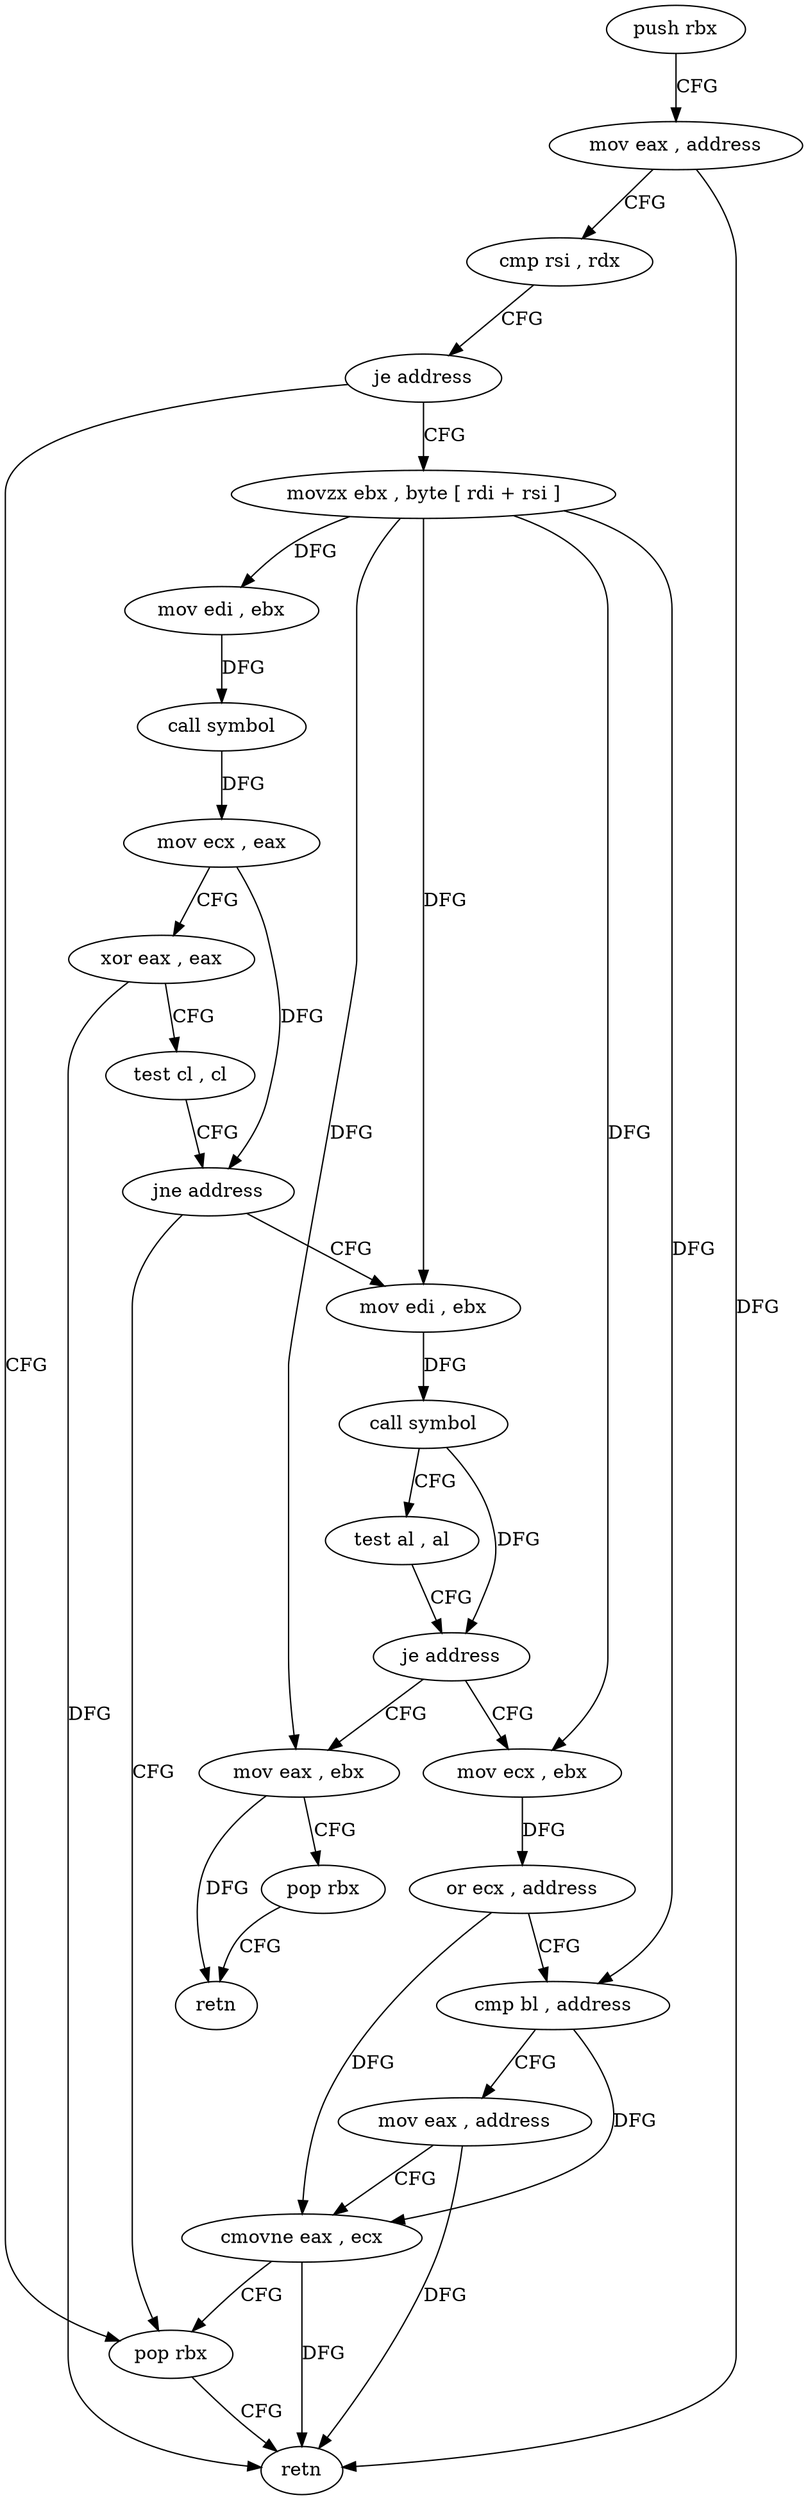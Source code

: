 digraph "func" {
"4238752" [label = "push rbx" ]
"4238753" [label = "mov eax , address" ]
"4238758" [label = "cmp rsi , rdx" ]
"4238761" [label = "je address" ]
"4238816" [label = "pop rbx" ]
"4238763" [label = "movzx ebx , byte [ rdi + rsi ]" ]
"4238817" [label = "retn" ]
"4238767" [label = "mov edi , ebx" ]
"4238769" [label = "call symbol" ]
"4238774" [label = "mov ecx , eax" ]
"4238776" [label = "xor eax , eax" ]
"4238778" [label = "test cl , cl" ]
"4238780" [label = "jne address" ]
"4238782" [label = "mov edi , ebx" ]
"4238784" [label = "call symbol" ]
"4238789" [label = "test al , al" ]
"4238791" [label = "je address" ]
"4238797" [label = "mov ecx , ebx" ]
"4238793" [label = "mov eax , ebx" ]
"4238799" [label = "or ecx , address" ]
"4238805" [label = "cmp bl , address" ]
"4238808" [label = "mov eax , address" ]
"4238813" [label = "cmovne eax , ecx" ]
"4238795" [label = "pop rbx" ]
"4238796" [label = "retn" ]
"4238752" -> "4238753" [ label = "CFG" ]
"4238753" -> "4238758" [ label = "CFG" ]
"4238753" -> "4238817" [ label = "DFG" ]
"4238758" -> "4238761" [ label = "CFG" ]
"4238761" -> "4238816" [ label = "CFG" ]
"4238761" -> "4238763" [ label = "CFG" ]
"4238816" -> "4238817" [ label = "CFG" ]
"4238763" -> "4238767" [ label = "DFG" ]
"4238763" -> "4238782" [ label = "DFG" ]
"4238763" -> "4238797" [ label = "DFG" ]
"4238763" -> "4238805" [ label = "DFG" ]
"4238763" -> "4238793" [ label = "DFG" ]
"4238767" -> "4238769" [ label = "DFG" ]
"4238769" -> "4238774" [ label = "DFG" ]
"4238774" -> "4238776" [ label = "CFG" ]
"4238774" -> "4238780" [ label = "DFG" ]
"4238776" -> "4238778" [ label = "CFG" ]
"4238776" -> "4238817" [ label = "DFG" ]
"4238778" -> "4238780" [ label = "CFG" ]
"4238780" -> "4238816" [ label = "CFG" ]
"4238780" -> "4238782" [ label = "CFG" ]
"4238782" -> "4238784" [ label = "DFG" ]
"4238784" -> "4238789" [ label = "CFG" ]
"4238784" -> "4238791" [ label = "DFG" ]
"4238789" -> "4238791" [ label = "CFG" ]
"4238791" -> "4238797" [ label = "CFG" ]
"4238791" -> "4238793" [ label = "CFG" ]
"4238797" -> "4238799" [ label = "DFG" ]
"4238793" -> "4238795" [ label = "CFG" ]
"4238793" -> "4238796" [ label = "DFG" ]
"4238799" -> "4238805" [ label = "CFG" ]
"4238799" -> "4238813" [ label = "DFG" ]
"4238805" -> "4238808" [ label = "CFG" ]
"4238805" -> "4238813" [ label = "DFG" ]
"4238808" -> "4238813" [ label = "CFG" ]
"4238808" -> "4238817" [ label = "DFG" ]
"4238813" -> "4238816" [ label = "CFG" ]
"4238813" -> "4238817" [ label = "DFG" ]
"4238795" -> "4238796" [ label = "CFG" ]
}
